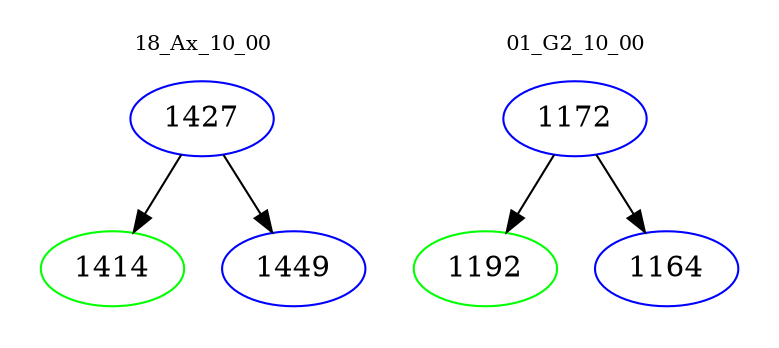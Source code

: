 digraph{
subgraph cluster_0 {
color = white
label = "18_Ax_10_00";
fontsize=10;
T0_1427 [label="1427", color="blue"]
T0_1427 -> T0_1414 [color="black"]
T0_1414 [label="1414", color="green"]
T0_1427 -> T0_1449 [color="black"]
T0_1449 [label="1449", color="blue"]
}
subgraph cluster_1 {
color = white
label = "01_G2_10_00";
fontsize=10;
T1_1172 [label="1172", color="blue"]
T1_1172 -> T1_1192 [color="black"]
T1_1192 [label="1192", color="green"]
T1_1172 -> T1_1164 [color="black"]
T1_1164 [label="1164", color="blue"]
}
}
